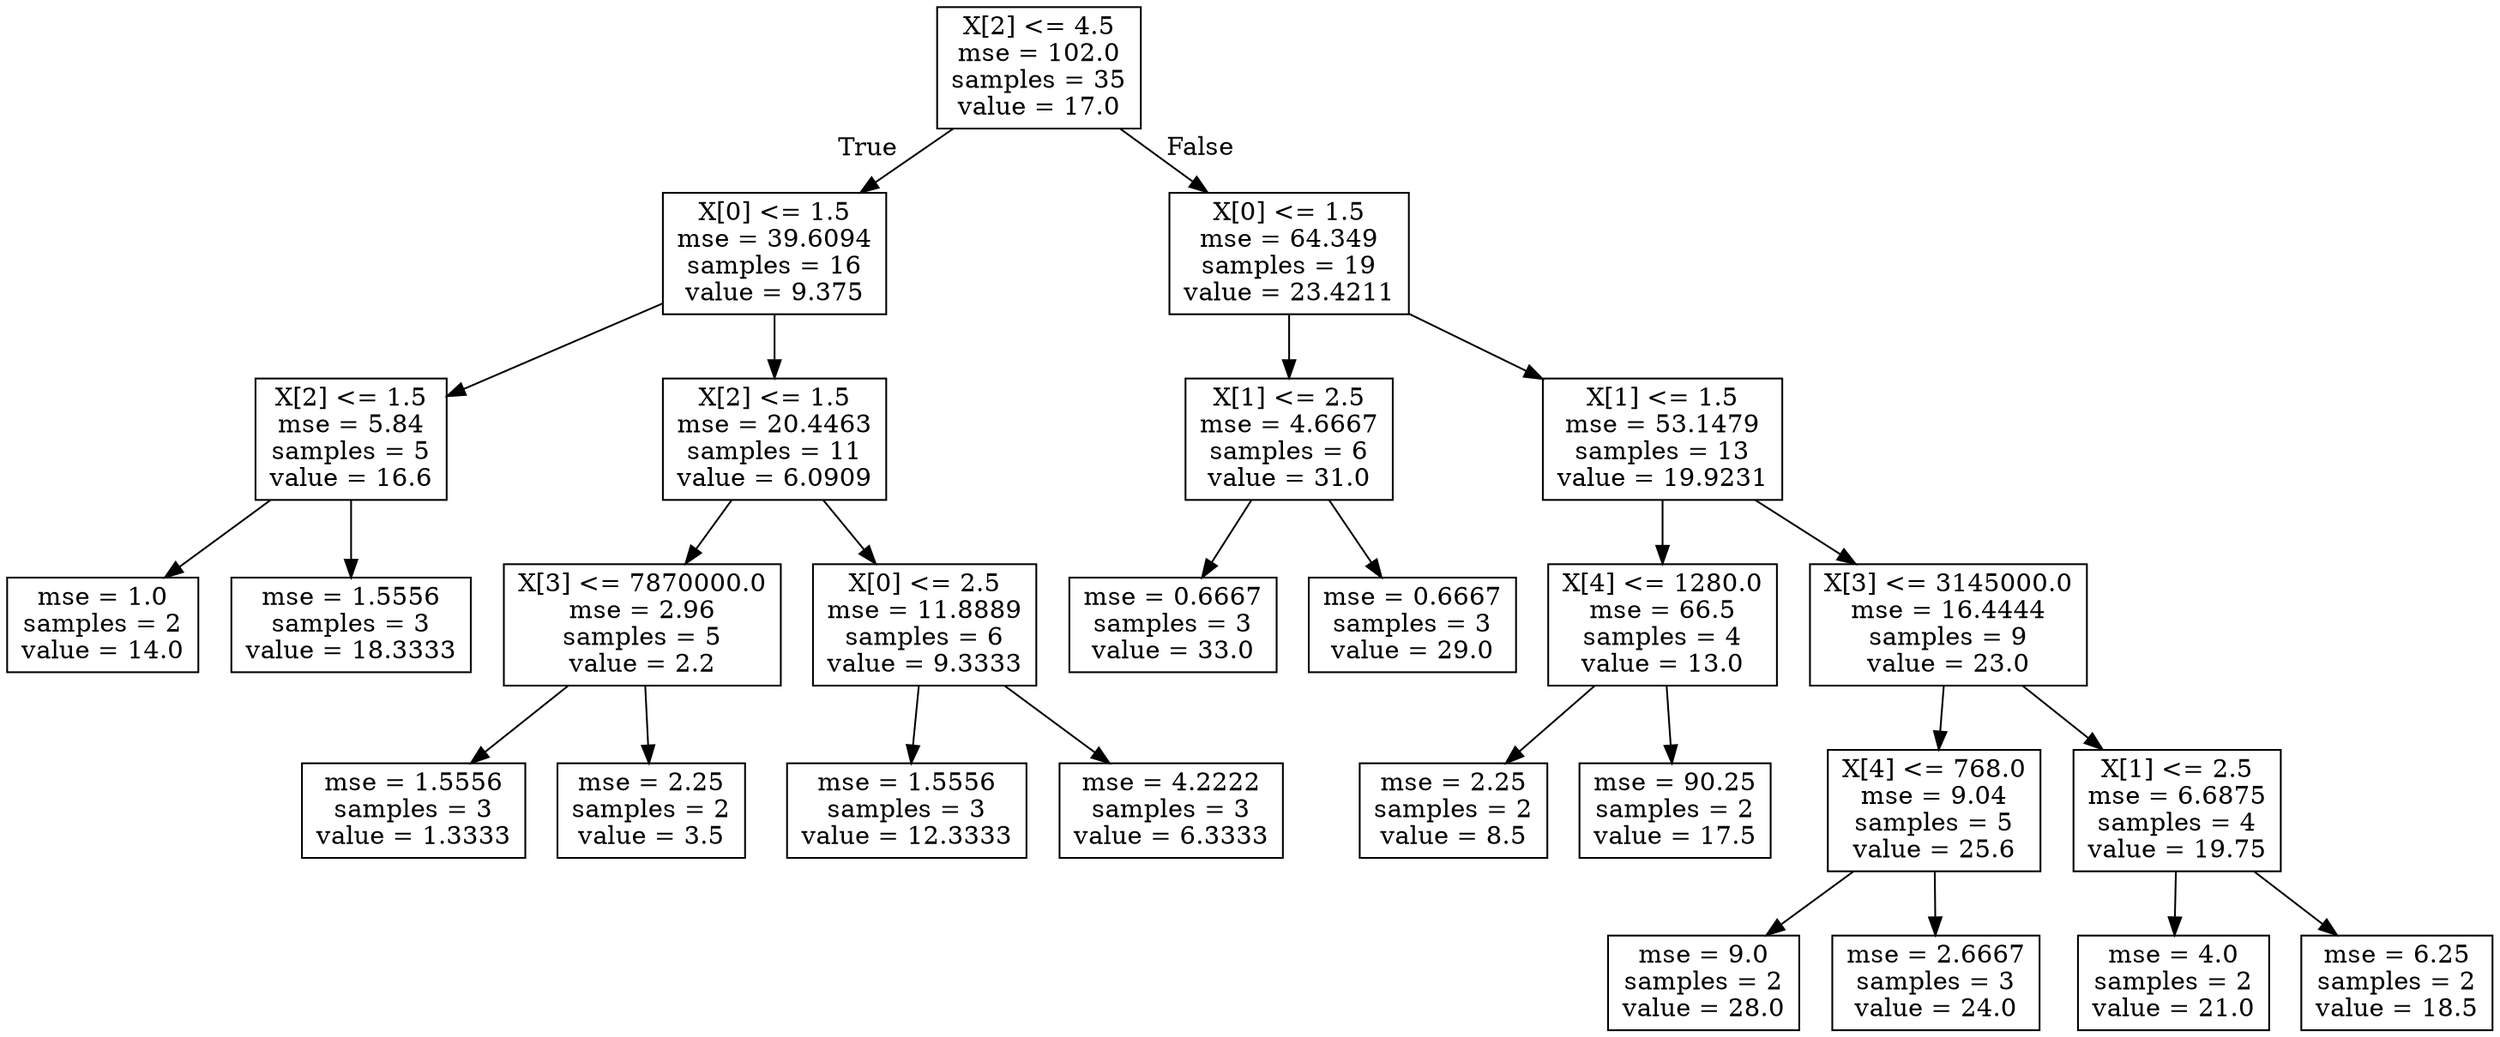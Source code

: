 digraph Tree {
node [shape=box] ;
0 [label="X[2] <= 4.5\nmse = 102.0\nsamples = 35\nvalue = 17.0"] ;
1 [label="X[0] <= 1.5\nmse = 39.6094\nsamples = 16\nvalue = 9.375"] ;
0 -> 1 [labeldistance=2.5, labelangle=45, headlabel="True"] ;
2 [label="X[2] <= 1.5\nmse = 5.84\nsamples = 5\nvalue = 16.6"] ;
1 -> 2 ;
3 [label="mse = 1.0\nsamples = 2\nvalue = 14.0"] ;
2 -> 3 ;
4 [label="mse = 1.5556\nsamples = 3\nvalue = 18.3333"] ;
2 -> 4 ;
5 [label="X[2] <= 1.5\nmse = 20.4463\nsamples = 11\nvalue = 6.0909"] ;
1 -> 5 ;
6 [label="X[3] <= 7870000.0\nmse = 2.96\nsamples = 5\nvalue = 2.2"] ;
5 -> 6 ;
7 [label="mse = 1.5556\nsamples = 3\nvalue = 1.3333"] ;
6 -> 7 ;
8 [label="mse = 2.25\nsamples = 2\nvalue = 3.5"] ;
6 -> 8 ;
9 [label="X[0] <= 2.5\nmse = 11.8889\nsamples = 6\nvalue = 9.3333"] ;
5 -> 9 ;
10 [label="mse = 1.5556\nsamples = 3\nvalue = 12.3333"] ;
9 -> 10 ;
11 [label="mse = 4.2222\nsamples = 3\nvalue = 6.3333"] ;
9 -> 11 ;
12 [label="X[0] <= 1.5\nmse = 64.349\nsamples = 19\nvalue = 23.4211"] ;
0 -> 12 [labeldistance=2.5, labelangle=-45, headlabel="False"] ;
13 [label="X[1] <= 2.5\nmse = 4.6667\nsamples = 6\nvalue = 31.0"] ;
12 -> 13 ;
14 [label="mse = 0.6667\nsamples = 3\nvalue = 33.0"] ;
13 -> 14 ;
15 [label="mse = 0.6667\nsamples = 3\nvalue = 29.0"] ;
13 -> 15 ;
16 [label="X[1] <= 1.5\nmse = 53.1479\nsamples = 13\nvalue = 19.9231"] ;
12 -> 16 ;
17 [label="X[4] <= 1280.0\nmse = 66.5\nsamples = 4\nvalue = 13.0"] ;
16 -> 17 ;
18 [label="mse = 2.25\nsamples = 2\nvalue = 8.5"] ;
17 -> 18 ;
19 [label="mse = 90.25\nsamples = 2\nvalue = 17.5"] ;
17 -> 19 ;
20 [label="X[3] <= 3145000.0\nmse = 16.4444\nsamples = 9\nvalue = 23.0"] ;
16 -> 20 ;
21 [label="X[4] <= 768.0\nmse = 9.04\nsamples = 5\nvalue = 25.6"] ;
20 -> 21 ;
22 [label="mse = 9.0\nsamples = 2\nvalue = 28.0"] ;
21 -> 22 ;
23 [label="mse = 2.6667\nsamples = 3\nvalue = 24.0"] ;
21 -> 23 ;
24 [label="X[1] <= 2.5\nmse = 6.6875\nsamples = 4\nvalue = 19.75"] ;
20 -> 24 ;
25 [label="mse = 4.0\nsamples = 2\nvalue = 21.0"] ;
24 -> 25 ;
26 [label="mse = 6.25\nsamples = 2\nvalue = 18.5"] ;
24 -> 26 ;
}